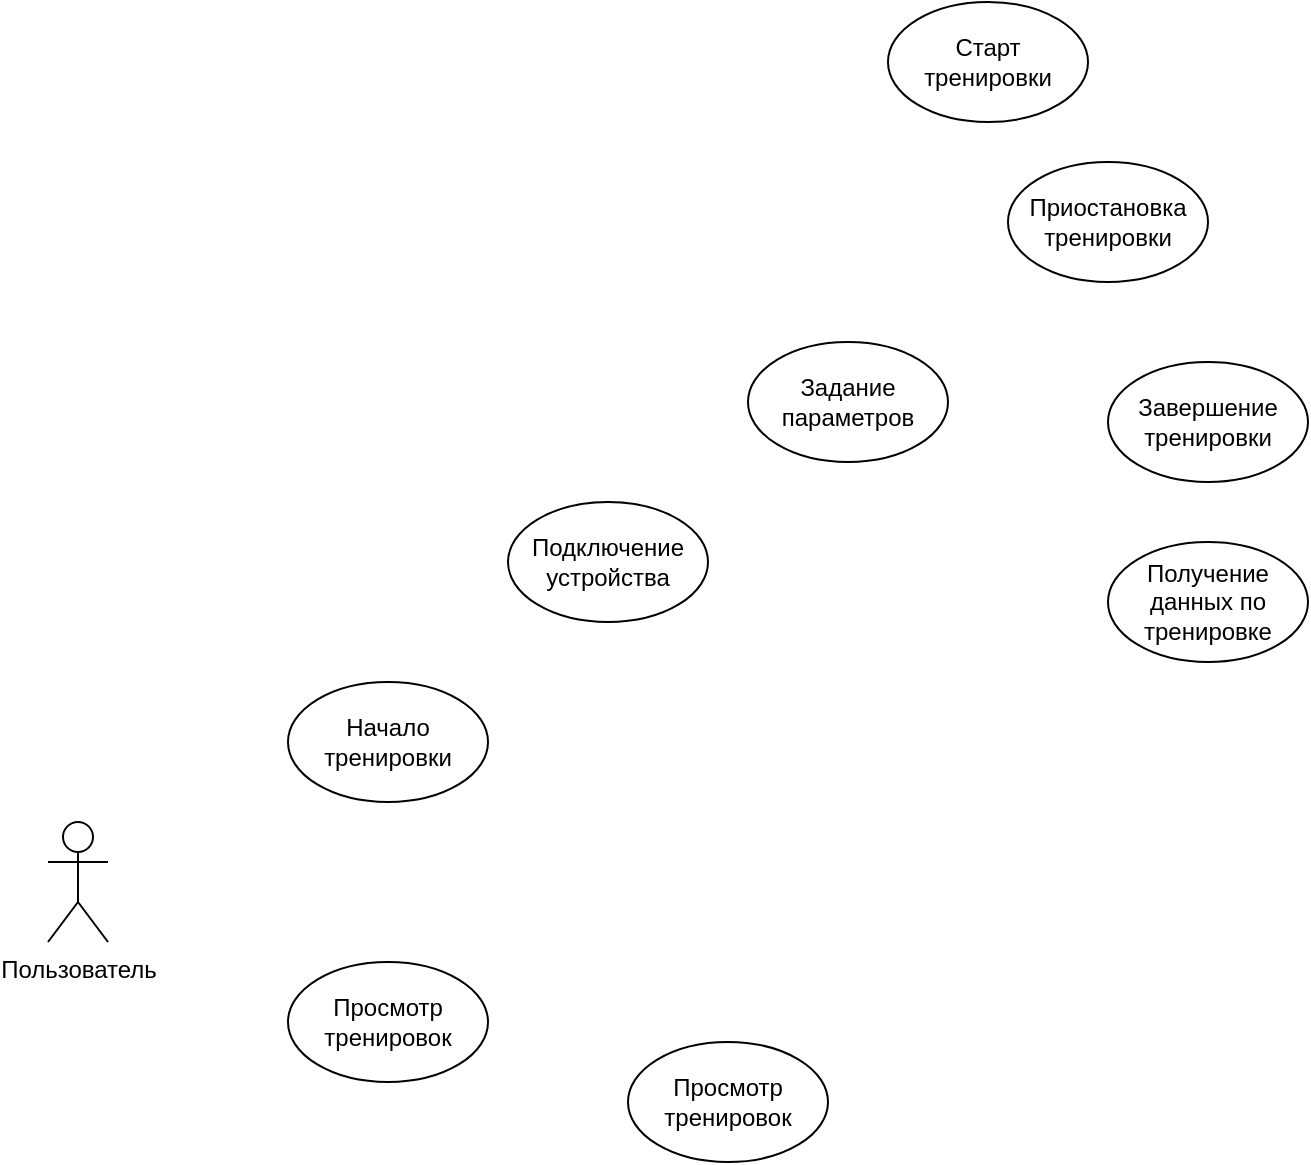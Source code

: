 <mxfile version="16.6.3" type="device"><diagram id="c9qqtspr81bBf0-3CK-M" name="Page-1"><mxGraphModel dx="782" dy="1605" grid="1" gridSize="10" guides="1" tooltips="1" connect="1" arrows="1" fold="1" page="1" pageScale="1" pageWidth="827" pageHeight="1169" math="0" shadow="0"><root><mxCell id="0"/><mxCell id="1" parent="0"/><mxCell id="Un6B_f0BpgouLdlwOvfS-1" value="Пользователь" style="shape=umlActor;verticalLabelPosition=bottom;verticalAlign=top;html=1;outlineConnect=0;" parent="1" vertex="1"><mxGeometry x="100" y="190" width="30" height="60" as="geometry"/></mxCell><mxCell id="Un6B_f0BpgouLdlwOvfS-2" value="Начало тренировки" style="ellipse;whiteSpace=wrap;html=1;" parent="1" vertex="1"><mxGeometry x="220" y="120" width="100" height="60" as="geometry"/></mxCell><mxCell id="Un6B_f0BpgouLdlwOvfS-3" value="Просмотр тренировок" style="ellipse;whiteSpace=wrap;html=1;" parent="1" vertex="1"><mxGeometry x="220" y="260" width="100" height="60" as="geometry"/></mxCell><mxCell id="Un6B_f0BpgouLdlwOvfS-4" value="Подключение устройства" style="ellipse;whiteSpace=wrap;html=1;" parent="1" vertex="1"><mxGeometry x="330" y="30" width="100" height="60" as="geometry"/></mxCell><mxCell id="Un6B_f0BpgouLdlwOvfS-5" value="Задание параметров" style="ellipse;whiteSpace=wrap;html=1;" parent="1" vertex="1"><mxGeometry x="450" y="-50" width="100" height="60" as="geometry"/></mxCell><mxCell id="Un6B_f0BpgouLdlwOvfS-7" value="Старт тренировки" style="ellipse;whiteSpace=wrap;html=1;" parent="1" vertex="1"><mxGeometry x="520" y="-220" width="100" height="60" as="geometry"/></mxCell><mxCell id="Un6B_f0BpgouLdlwOvfS-8" value="Получение данных по тренировке" style="ellipse;whiteSpace=wrap;html=1;" parent="1" vertex="1"><mxGeometry x="630" y="50" width="100" height="60" as="geometry"/></mxCell><mxCell id="Un6B_f0BpgouLdlwOvfS-9" value="Приостановка тренировки" style="ellipse;whiteSpace=wrap;html=1;" parent="1" vertex="1"><mxGeometry x="580" y="-140" width="100" height="60" as="geometry"/></mxCell><mxCell id="Un6B_f0BpgouLdlwOvfS-10" value="Завершение тренировки" style="ellipse;whiteSpace=wrap;html=1;" parent="1" vertex="1"><mxGeometry x="630" y="-40" width="100" height="60" as="geometry"/></mxCell><mxCell id="OOZw2QdAIiDml_l_TehK-1" value="Просмотр тренировок" style="ellipse;whiteSpace=wrap;html=1;" vertex="1" parent="1"><mxGeometry x="390" y="300" width="100" height="60" as="geometry"/></mxCell></root></mxGraphModel></diagram></mxfile>